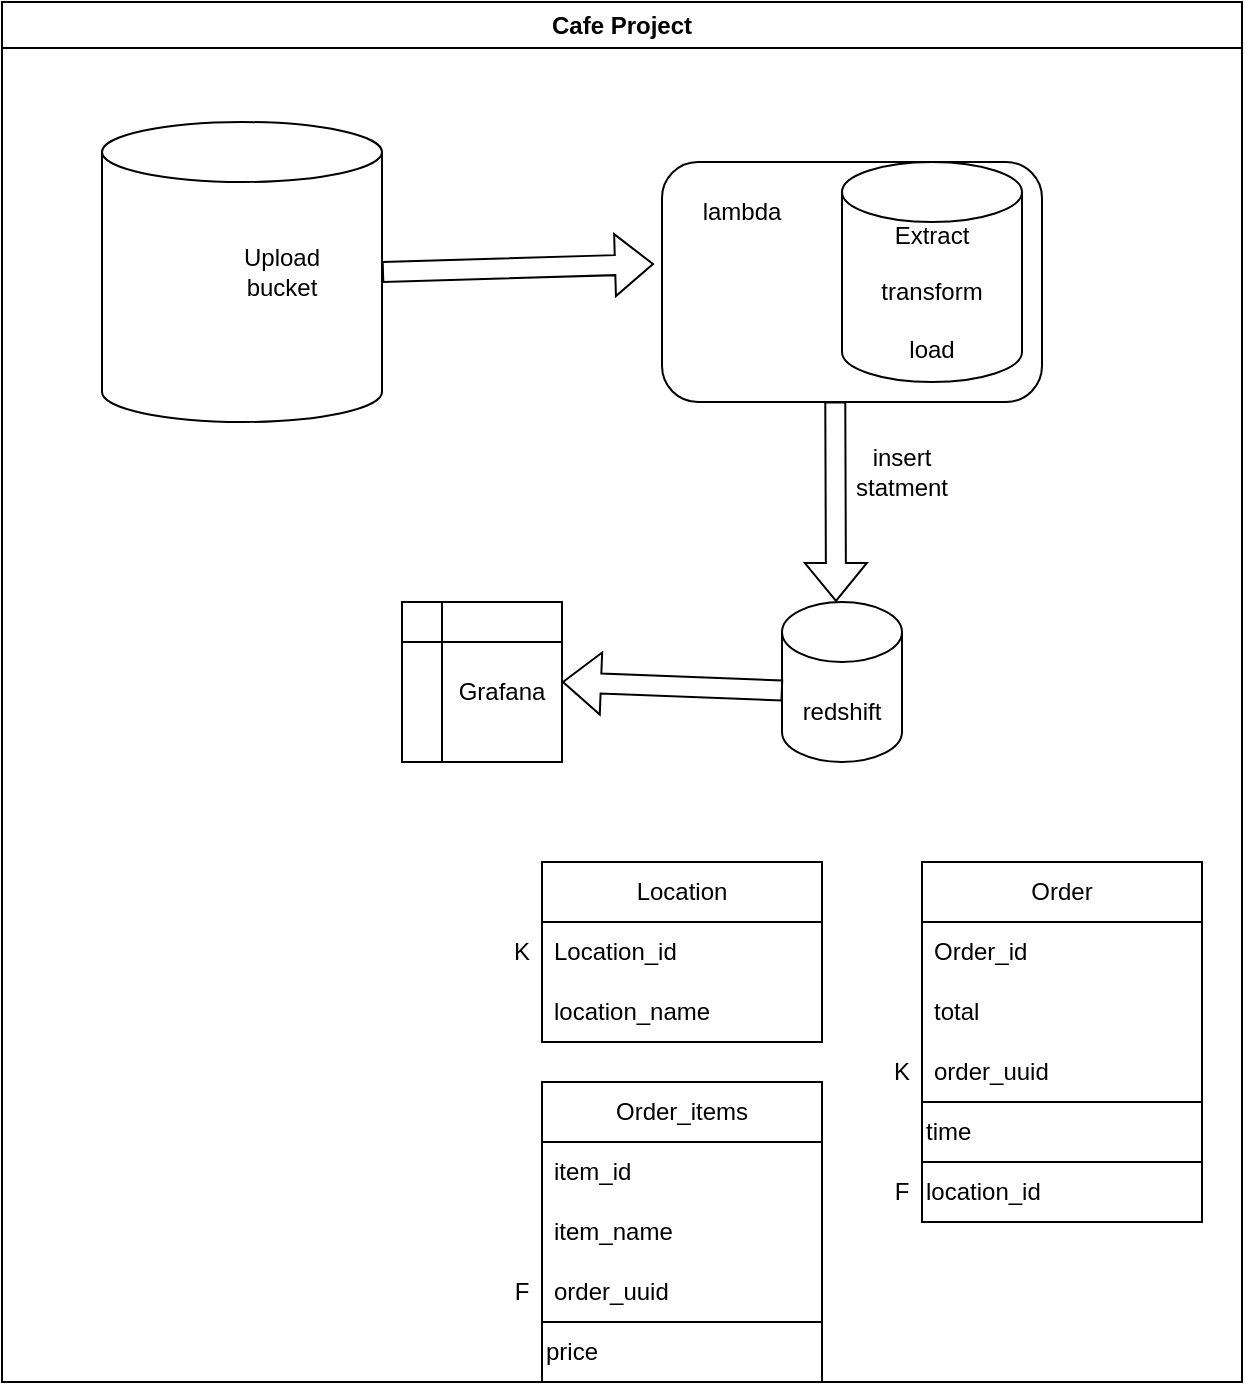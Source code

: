 <mxfile version="20.8.3" type="device"><diagram id="JskyKRpOAOnCV87Tv65h" name="Page-1"><mxGraphModel dx="961" dy="622" grid="1" gridSize="10" guides="1" tooltips="1" connect="1" arrows="1" fold="1" page="1" pageScale="1" pageWidth="827" pageHeight="1169" math="0" shadow="0"><root><mxCell id="0"/><mxCell id="1" parent="0"/><mxCell id="XtEZxgTCs-aHFGibgpza-1" value="Cafe Project" style="swimlane;whiteSpace=wrap;html=1;" vertex="1" parent="1"><mxGeometry x="50" y="60" width="620" height="690" as="geometry"/></mxCell><mxCell id="XtEZxgTCs-aHFGibgpza-2" value="" style="shape=cylinder3;whiteSpace=wrap;html=1;boundedLbl=1;backgroundOutline=1;size=15;" vertex="1" parent="XtEZxgTCs-aHFGibgpza-1"><mxGeometry x="50" y="60" width="140" height="150" as="geometry"/></mxCell><mxCell id="XtEZxgTCs-aHFGibgpza-3" value="Upload bucket" style="text;html=1;strokeColor=none;fillColor=none;align=center;verticalAlign=middle;whiteSpace=wrap;rounded=0;" vertex="1" parent="XtEZxgTCs-aHFGibgpza-1"><mxGeometry x="110" y="120" width="60" height="30" as="geometry"/></mxCell><mxCell id="XtEZxgTCs-aHFGibgpza-4" value="" style="rounded=1;whiteSpace=wrap;html=1;" vertex="1" parent="XtEZxgTCs-aHFGibgpza-1"><mxGeometry x="330" y="80" width="190" height="120" as="geometry"/></mxCell><mxCell id="XtEZxgTCs-aHFGibgpza-6" value="" style="shape=flexArrow;endArrow=classic;html=1;rounded=0;exitX=1;exitY=0.5;exitDx=0;exitDy=0;exitPerimeter=0;entryX=-0.021;entryY=0.425;entryDx=0;entryDy=0;entryPerimeter=0;" edge="1" parent="XtEZxgTCs-aHFGibgpza-1" source="XtEZxgTCs-aHFGibgpza-2" target="XtEZxgTCs-aHFGibgpza-4"><mxGeometry width="50" height="50" relative="1" as="geometry"><mxPoint x="210" y="110" as="sourcePoint"/><mxPoint x="260" y="60" as="targetPoint"/></mxGeometry></mxCell><mxCell id="XtEZxgTCs-aHFGibgpza-7" value="lambda" style="text;html=1;strokeColor=none;fillColor=none;align=center;verticalAlign=middle;whiteSpace=wrap;rounded=0;" vertex="1" parent="XtEZxgTCs-aHFGibgpza-1"><mxGeometry x="340" y="90" width="60" height="30" as="geometry"/></mxCell><mxCell id="XtEZxgTCs-aHFGibgpza-8" value="" style="shape=cylinder3;whiteSpace=wrap;html=1;boundedLbl=1;backgroundOutline=1;size=15;" vertex="1" parent="XtEZxgTCs-aHFGibgpza-1"><mxGeometry x="420" y="80" width="90" height="110" as="geometry"/></mxCell><mxCell id="XtEZxgTCs-aHFGibgpza-9" value="Extract&lt;br&gt;&lt;br&gt;transform&lt;br&gt;&lt;br&gt;load" style="text;html=1;strokeColor=none;fillColor=none;align=center;verticalAlign=middle;whiteSpace=wrap;rounded=0;" vertex="1" parent="XtEZxgTCs-aHFGibgpza-1"><mxGeometry x="435" y="130" width="60" height="30" as="geometry"/></mxCell><mxCell id="XtEZxgTCs-aHFGibgpza-12" value="" style="shape=cylinder3;whiteSpace=wrap;html=1;boundedLbl=1;backgroundOutline=1;size=15;" vertex="1" parent="XtEZxgTCs-aHFGibgpza-1"><mxGeometry x="390" y="300" width="60" height="80" as="geometry"/></mxCell><mxCell id="XtEZxgTCs-aHFGibgpza-13" value="redshift" style="text;html=1;strokeColor=none;fillColor=none;align=center;verticalAlign=middle;whiteSpace=wrap;rounded=0;" vertex="1" parent="XtEZxgTCs-aHFGibgpza-1"><mxGeometry x="390" y="340" width="60" height="30" as="geometry"/></mxCell><mxCell id="XtEZxgTCs-aHFGibgpza-14" value="" style="shape=internalStorage;whiteSpace=wrap;html=1;backgroundOutline=1;" vertex="1" parent="XtEZxgTCs-aHFGibgpza-1"><mxGeometry x="200" y="300" width="80" height="80" as="geometry"/></mxCell><mxCell id="XtEZxgTCs-aHFGibgpza-15" value="" style="shape=flexArrow;endArrow=classic;html=1;rounded=0;exitX=0.007;exitY=0.143;exitDx=0;exitDy=0;exitPerimeter=0;entryX=1;entryY=0.5;entryDx=0;entryDy=0;" edge="1" parent="XtEZxgTCs-aHFGibgpza-1" source="XtEZxgTCs-aHFGibgpza-13" target="XtEZxgTCs-aHFGibgpza-14"><mxGeometry width="50" height="50" relative="1" as="geometry"><mxPoint x="320" y="240" as="sourcePoint"/><mxPoint x="370" y="190" as="targetPoint"/></mxGeometry></mxCell><mxCell id="XtEZxgTCs-aHFGibgpza-16" value="Grafana" style="text;html=1;strokeColor=none;fillColor=none;align=center;verticalAlign=middle;whiteSpace=wrap;rounded=0;" vertex="1" parent="XtEZxgTCs-aHFGibgpza-1"><mxGeometry x="220" y="330" width="60" height="30" as="geometry"/></mxCell><mxCell id="XtEZxgTCs-aHFGibgpza-19" value="Location" style="swimlane;fontStyle=0;childLayout=stackLayout;horizontal=1;startSize=30;horizontalStack=0;resizeParent=1;resizeParentMax=0;resizeLast=0;collapsible=1;marginBottom=0;whiteSpace=wrap;html=1;" vertex="1" parent="XtEZxgTCs-aHFGibgpza-1"><mxGeometry x="270" y="430" width="140" height="90" as="geometry"/></mxCell><mxCell id="XtEZxgTCs-aHFGibgpza-20" value="Location_id" style="text;strokeColor=none;fillColor=none;align=left;verticalAlign=middle;spacingLeft=4;spacingRight=4;overflow=hidden;points=[[0,0.5],[1,0.5]];portConstraint=eastwest;rotatable=0;whiteSpace=wrap;html=1;" vertex="1" parent="XtEZxgTCs-aHFGibgpza-19"><mxGeometry y="30" width="140" height="30" as="geometry"/></mxCell><mxCell id="XtEZxgTCs-aHFGibgpza-21" value="location_name" style="text;strokeColor=none;fillColor=none;align=left;verticalAlign=middle;spacingLeft=4;spacingRight=4;overflow=hidden;points=[[0,0.5],[1,0.5]];portConstraint=eastwest;rotatable=0;whiteSpace=wrap;html=1;" vertex="1" parent="XtEZxgTCs-aHFGibgpza-19"><mxGeometry y="60" width="140" height="30" as="geometry"/></mxCell><mxCell id="XtEZxgTCs-aHFGibgpza-23" value="Order" style="swimlane;fontStyle=0;childLayout=stackLayout;horizontal=1;startSize=30;horizontalStack=0;resizeParent=1;resizeParentMax=0;resizeLast=0;collapsible=1;marginBottom=0;whiteSpace=wrap;html=1;" vertex="1" parent="XtEZxgTCs-aHFGibgpza-1"><mxGeometry x="460" y="430" width="140" height="120" as="geometry"/></mxCell><mxCell id="XtEZxgTCs-aHFGibgpza-24" value="Order_id" style="text;strokeColor=none;fillColor=none;align=left;verticalAlign=middle;spacingLeft=4;spacingRight=4;overflow=hidden;points=[[0,0.5],[1,0.5]];portConstraint=eastwest;rotatable=0;whiteSpace=wrap;html=1;" vertex="1" parent="XtEZxgTCs-aHFGibgpza-23"><mxGeometry y="30" width="140" height="30" as="geometry"/></mxCell><mxCell id="XtEZxgTCs-aHFGibgpza-25" value="total" style="text;strokeColor=none;fillColor=none;align=left;verticalAlign=middle;spacingLeft=4;spacingRight=4;overflow=hidden;points=[[0,0.5],[1,0.5]];portConstraint=eastwest;rotatable=0;whiteSpace=wrap;html=1;" vertex="1" parent="XtEZxgTCs-aHFGibgpza-23"><mxGeometry y="60" width="140" height="30" as="geometry"/></mxCell><mxCell id="XtEZxgTCs-aHFGibgpza-26" value="order_uuid" style="text;strokeColor=none;fillColor=none;align=left;verticalAlign=middle;spacingLeft=4;spacingRight=4;overflow=hidden;points=[[0,0.5],[1,0.5]];portConstraint=eastwest;rotatable=0;whiteSpace=wrap;html=1;" vertex="1" parent="XtEZxgTCs-aHFGibgpza-23"><mxGeometry y="90" width="140" height="30" as="geometry"/></mxCell><mxCell id="XtEZxgTCs-aHFGibgpza-27" value="Order_items" style="swimlane;fontStyle=0;childLayout=stackLayout;horizontal=1;startSize=30;horizontalStack=0;resizeParent=1;resizeParentMax=0;resizeLast=0;collapsible=1;marginBottom=0;whiteSpace=wrap;html=1;" vertex="1" parent="XtEZxgTCs-aHFGibgpza-1"><mxGeometry x="270" y="540" width="140" height="120" as="geometry"/></mxCell><mxCell id="XtEZxgTCs-aHFGibgpza-28" value="item_id" style="text;strokeColor=none;fillColor=none;align=left;verticalAlign=middle;spacingLeft=4;spacingRight=4;overflow=hidden;points=[[0,0.5],[1,0.5]];portConstraint=eastwest;rotatable=0;whiteSpace=wrap;html=1;" vertex="1" parent="XtEZxgTCs-aHFGibgpza-27"><mxGeometry y="30" width="140" height="30" as="geometry"/></mxCell><mxCell id="XtEZxgTCs-aHFGibgpza-29" value="item_name" style="text;strokeColor=none;fillColor=none;align=left;verticalAlign=middle;spacingLeft=4;spacingRight=4;overflow=hidden;points=[[0,0.5],[1,0.5]];portConstraint=eastwest;rotatable=0;whiteSpace=wrap;html=1;" vertex="1" parent="XtEZxgTCs-aHFGibgpza-27"><mxGeometry y="60" width="140" height="30" as="geometry"/></mxCell><mxCell id="XtEZxgTCs-aHFGibgpza-30" value="order_uuid" style="text;strokeColor=none;fillColor=none;align=left;verticalAlign=middle;spacingLeft=4;spacingRight=4;overflow=hidden;points=[[0,0.5],[1,0.5]];portConstraint=eastwest;rotatable=0;whiteSpace=wrap;html=1;" vertex="1" parent="XtEZxgTCs-aHFGibgpza-27"><mxGeometry y="90" width="140" height="30" as="geometry"/></mxCell><mxCell id="XtEZxgTCs-aHFGibgpza-31" value="time" style="rounded=0;whiteSpace=wrap;html=1;align=left;" vertex="1" parent="XtEZxgTCs-aHFGibgpza-1"><mxGeometry x="460" y="550" width="140" height="30" as="geometry"/></mxCell><mxCell id="XtEZxgTCs-aHFGibgpza-32" value="insert statment" style="text;html=1;strokeColor=none;fillColor=none;align=center;verticalAlign=middle;whiteSpace=wrap;rounded=0;" vertex="1" parent="XtEZxgTCs-aHFGibgpza-1"><mxGeometry x="420" y="220" width="60" height="30" as="geometry"/></mxCell><mxCell id="XtEZxgTCs-aHFGibgpza-34" value="F" style="text;html=1;strokeColor=none;fillColor=none;align=center;verticalAlign=middle;whiteSpace=wrap;rounded=0;" vertex="1" parent="XtEZxgTCs-aHFGibgpza-1"><mxGeometry x="230" y="630" width="60" height="30" as="geometry"/></mxCell><mxCell id="XtEZxgTCs-aHFGibgpza-33" value="K" style="text;html=1;strokeColor=none;fillColor=none;align=center;verticalAlign=middle;whiteSpace=wrap;rounded=0;" vertex="1" parent="XtEZxgTCs-aHFGibgpza-1"><mxGeometry x="420" y="520" width="60" height="30" as="geometry"/></mxCell><mxCell id="XtEZxgTCs-aHFGibgpza-36" value="location_id" style="rounded=0;whiteSpace=wrap;html=1;align=left;" vertex="1" parent="XtEZxgTCs-aHFGibgpza-1"><mxGeometry x="460" y="580" width="140" height="30" as="geometry"/></mxCell><mxCell id="XtEZxgTCs-aHFGibgpza-37" value="K" style="text;html=1;strokeColor=none;fillColor=none;align=center;verticalAlign=middle;whiteSpace=wrap;rounded=0;" vertex="1" parent="XtEZxgTCs-aHFGibgpza-1"><mxGeometry x="230" y="460" width="60" height="30" as="geometry"/></mxCell><mxCell id="XtEZxgTCs-aHFGibgpza-38" value="F" style="text;html=1;strokeColor=none;fillColor=none;align=center;verticalAlign=middle;whiteSpace=wrap;rounded=0;" vertex="1" parent="XtEZxgTCs-aHFGibgpza-1"><mxGeometry x="420" y="580" width="60" height="30" as="geometry"/></mxCell><mxCell id="XtEZxgTCs-aHFGibgpza-11" value="" style="shape=flexArrow;endArrow=classic;html=1;rounded=0;exitX=0.456;exitY=0.998;exitDx=0;exitDy=0;exitPerimeter=0;" edge="1" parent="1" source="XtEZxgTCs-aHFGibgpza-4"><mxGeometry width="50" height="50" relative="1" as="geometry"><mxPoint x="370" y="300" as="sourcePoint"/><mxPoint x="467" y="360" as="targetPoint"/></mxGeometry></mxCell><mxCell id="XtEZxgTCs-aHFGibgpza-35" value="price" style="rounded=0;whiteSpace=wrap;html=1;align=left;" vertex="1" parent="1"><mxGeometry x="320" y="720" width="140" height="30" as="geometry"/></mxCell></root></mxGraphModel></diagram></mxfile>